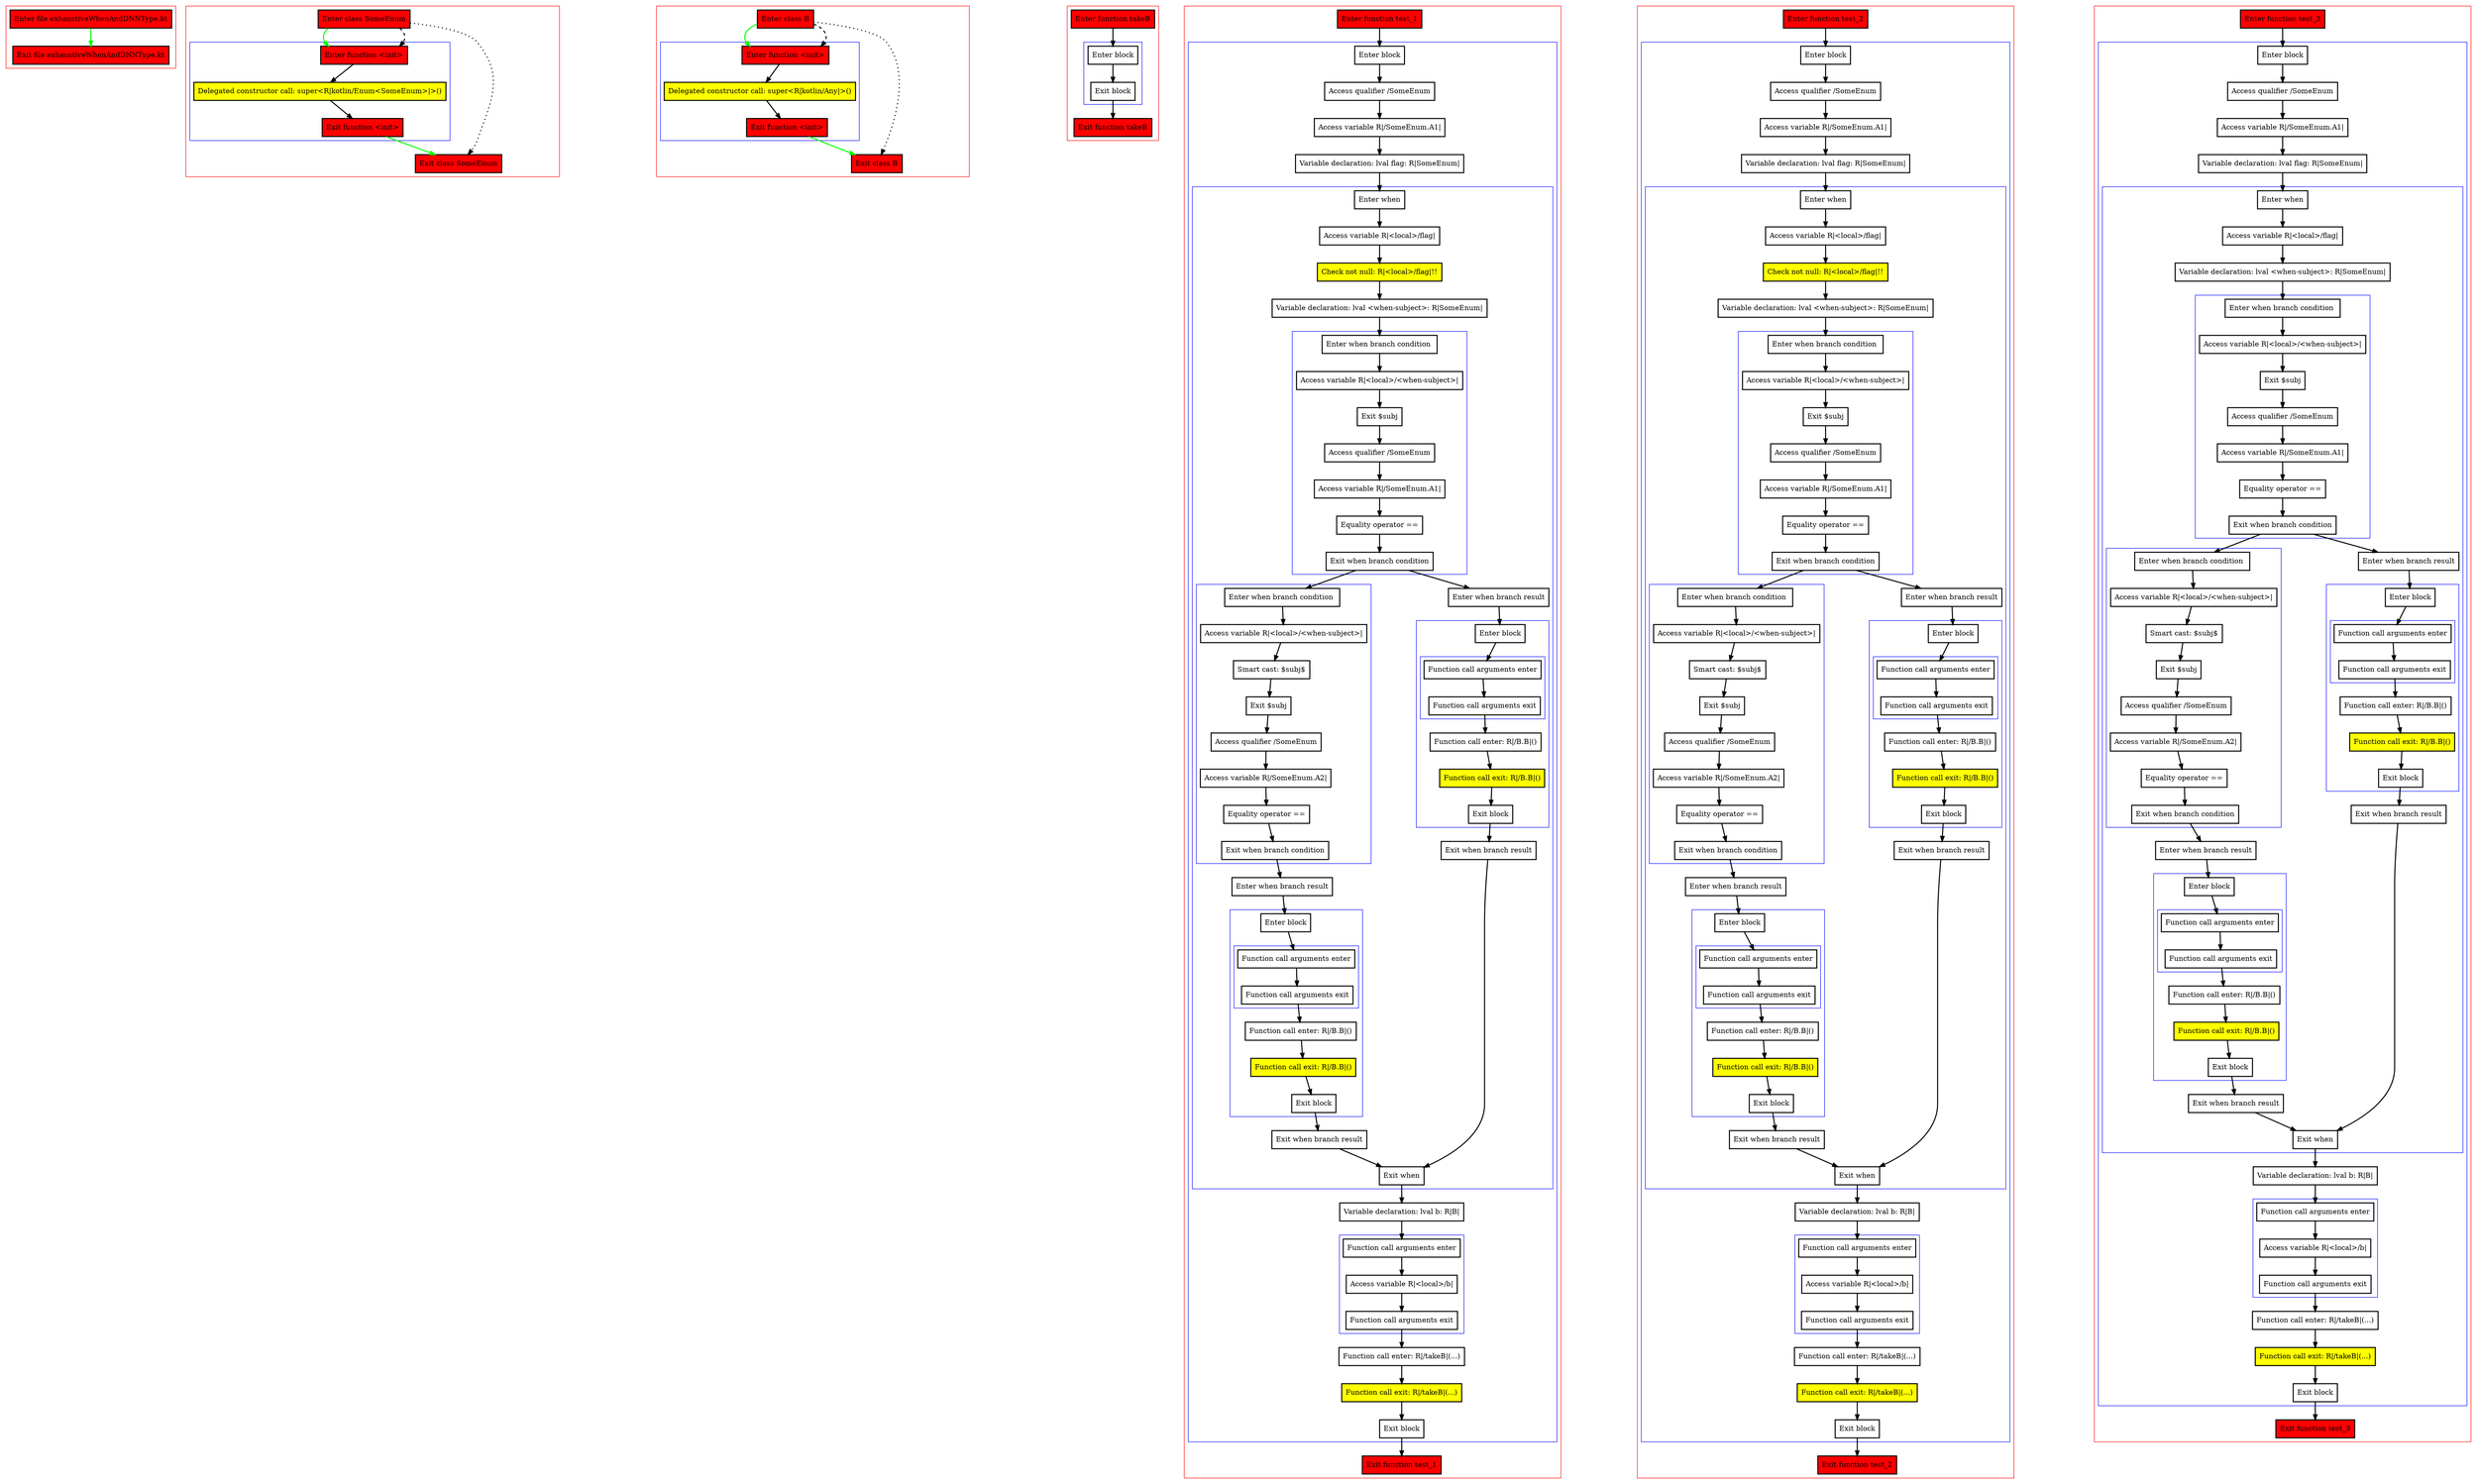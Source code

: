 digraph exhaustiveWhenAndDNNType_kt {
    graph [nodesep=3]
    node [shape=box penwidth=2]
    edge [penwidth=2]

    subgraph cluster_0 {
        color=red
        0 [label="Enter file exhaustiveWhenAndDNNType.kt" style="filled" fillcolor=red];
        1 [label="Exit file exhaustiveWhenAndDNNType.kt" style="filled" fillcolor=red];
    }
    0 -> {1} [color=green];

    subgraph cluster_1 {
        color=red
        2 [label="Enter class SomeEnum" style="filled" fillcolor=red];
        subgraph cluster_2 {
            color=blue
            3 [label="Enter function <init>" style="filled" fillcolor=red];
            4 [label="Delegated constructor call: super<R|kotlin/Enum<SomeEnum>|>()" style="filled" fillcolor=yellow];
            5 [label="Exit function <init>" style="filled" fillcolor=red];
        }
        6 [label="Exit class SomeEnum" style="filled" fillcolor=red];
    }
    2 -> {3} [color=green];
    2 -> {6} [style=dotted];
    2 -> {3} [style=dashed];
    3 -> {4};
    4 -> {5};
    5 -> {6} [color=green];

    subgraph cluster_3 {
        color=red
        7 [label="Enter class B" style="filled" fillcolor=red];
        subgraph cluster_4 {
            color=blue
            8 [label="Enter function <init>" style="filled" fillcolor=red];
            9 [label="Delegated constructor call: super<R|kotlin/Any|>()" style="filled" fillcolor=yellow];
            10 [label="Exit function <init>" style="filled" fillcolor=red];
        }
        11 [label="Exit class B" style="filled" fillcolor=red];
    }
    7 -> {8} [color=green];
    7 -> {11} [style=dotted];
    7 -> {8} [style=dashed];
    8 -> {9};
    9 -> {10};
    10 -> {11} [color=green];

    subgraph cluster_5 {
        color=red
        12 [label="Enter function takeB" style="filled" fillcolor=red];
        subgraph cluster_6 {
            color=blue
            13 [label="Enter block"];
            14 [label="Exit block"];
        }
        15 [label="Exit function takeB" style="filled" fillcolor=red];
    }
    12 -> {13};
    13 -> {14};
    14 -> {15};

    subgraph cluster_7 {
        color=red
        16 [label="Enter function test_1" style="filled" fillcolor=red];
        subgraph cluster_8 {
            color=blue
            17 [label="Enter block"];
            18 [label="Access qualifier /SomeEnum"];
            19 [label="Access variable R|/SomeEnum.A1|"];
            20 [label="Variable declaration: lval flag: R|SomeEnum|"];
            subgraph cluster_9 {
                color=blue
                21 [label="Enter when"];
                22 [label="Access variable R|<local>/flag|"];
                23 [label="Check not null: R|<local>/flag|!!" style="filled" fillcolor=yellow];
                24 [label="Variable declaration: lval <when-subject>: R|SomeEnum|"];
                subgraph cluster_10 {
                    color=blue
                    25 [label="Enter when branch condition "];
                    26 [label="Access variable R|<local>/<when-subject>|"];
                    27 [label="Exit $subj"];
                    28 [label="Access qualifier /SomeEnum"];
                    29 [label="Access variable R|/SomeEnum.A1|"];
                    30 [label="Equality operator =="];
                    31 [label="Exit when branch condition"];
                }
                subgraph cluster_11 {
                    color=blue
                    32 [label="Enter when branch condition "];
                    33 [label="Access variable R|<local>/<when-subject>|"];
                    34 [label="Smart cast: $subj$"];
                    35 [label="Exit $subj"];
                    36 [label="Access qualifier /SomeEnum"];
                    37 [label="Access variable R|/SomeEnum.A2|"];
                    38 [label="Equality operator =="];
                    39 [label="Exit when branch condition"];
                }
                40 [label="Enter when branch result"];
                subgraph cluster_12 {
                    color=blue
                    41 [label="Enter block"];
                    subgraph cluster_13 {
                        color=blue
                        42 [label="Function call arguments enter"];
                        43 [label="Function call arguments exit"];
                    }
                    44 [label="Function call enter: R|/B.B|()"];
                    45 [label="Function call exit: R|/B.B|()" style="filled" fillcolor=yellow];
                    46 [label="Exit block"];
                }
                47 [label="Exit when branch result"];
                48 [label="Enter when branch result"];
                subgraph cluster_14 {
                    color=blue
                    49 [label="Enter block"];
                    subgraph cluster_15 {
                        color=blue
                        50 [label="Function call arguments enter"];
                        51 [label="Function call arguments exit"];
                    }
                    52 [label="Function call enter: R|/B.B|()"];
                    53 [label="Function call exit: R|/B.B|()" style="filled" fillcolor=yellow];
                    54 [label="Exit block"];
                }
                55 [label="Exit when branch result"];
                56 [label="Exit when"];
            }
            57 [label="Variable declaration: lval b: R|B|"];
            subgraph cluster_16 {
                color=blue
                58 [label="Function call arguments enter"];
                59 [label="Access variable R|<local>/b|"];
                60 [label="Function call arguments exit"];
            }
            61 [label="Function call enter: R|/takeB|(...)"];
            62 [label="Function call exit: R|/takeB|(...)" style="filled" fillcolor=yellow];
            63 [label="Exit block"];
        }
        64 [label="Exit function test_1" style="filled" fillcolor=red];
    }
    16 -> {17};
    17 -> {18};
    18 -> {19};
    19 -> {20};
    20 -> {21};
    21 -> {22};
    22 -> {23};
    23 -> {24};
    24 -> {25};
    25 -> {26};
    26 -> {27};
    27 -> {28};
    28 -> {29};
    29 -> {30};
    30 -> {31};
    31 -> {32 48};
    32 -> {33};
    33 -> {34};
    34 -> {35};
    35 -> {36};
    36 -> {37};
    37 -> {38};
    38 -> {39};
    39 -> {40};
    40 -> {41};
    41 -> {42};
    42 -> {43};
    43 -> {44};
    44 -> {45};
    45 -> {46};
    46 -> {47};
    47 -> {56};
    48 -> {49};
    49 -> {50};
    50 -> {51};
    51 -> {52};
    52 -> {53};
    53 -> {54};
    54 -> {55};
    55 -> {56};
    56 -> {57};
    57 -> {58};
    58 -> {59};
    59 -> {60};
    60 -> {61};
    61 -> {62};
    62 -> {63};
    63 -> {64};

    subgraph cluster_17 {
        color=red
        65 [label="Enter function test_2" style="filled" fillcolor=red];
        subgraph cluster_18 {
            color=blue
            66 [label="Enter block"];
            67 [label="Access qualifier /SomeEnum"];
            68 [label="Access variable R|/SomeEnum.A1|"];
            69 [label="Variable declaration: lval flag: R|SomeEnum|"];
            subgraph cluster_19 {
                color=blue
                70 [label="Enter when"];
                71 [label="Access variable R|<local>/flag|"];
                72 [label="Check not null: R|<local>/flag|!!" style="filled" fillcolor=yellow];
                73 [label="Variable declaration: lval <when-subject>: R|SomeEnum|"];
                subgraph cluster_20 {
                    color=blue
                    74 [label="Enter when branch condition "];
                    75 [label="Access variable R|<local>/<when-subject>|"];
                    76 [label="Exit $subj"];
                    77 [label="Access qualifier /SomeEnum"];
                    78 [label="Access variable R|/SomeEnum.A1|"];
                    79 [label="Equality operator =="];
                    80 [label="Exit when branch condition"];
                }
                subgraph cluster_21 {
                    color=blue
                    81 [label="Enter when branch condition "];
                    82 [label="Access variable R|<local>/<when-subject>|"];
                    83 [label="Smart cast: $subj$"];
                    84 [label="Exit $subj"];
                    85 [label="Access qualifier /SomeEnum"];
                    86 [label="Access variable R|/SomeEnum.A2|"];
                    87 [label="Equality operator =="];
                    88 [label="Exit when branch condition"];
                }
                89 [label="Enter when branch result"];
                subgraph cluster_22 {
                    color=blue
                    90 [label="Enter block"];
                    subgraph cluster_23 {
                        color=blue
                        91 [label="Function call arguments enter"];
                        92 [label="Function call arguments exit"];
                    }
                    93 [label="Function call enter: R|/B.B|()"];
                    94 [label="Function call exit: R|/B.B|()" style="filled" fillcolor=yellow];
                    95 [label="Exit block"];
                }
                96 [label="Exit when branch result"];
                97 [label="Enter when branch result"];
                subgraph cluster_24 {
                    color=blue
                    98 [label="Enter block"];
                    subgraph cluster_25 {
                        color=blue
                        99 [label="Function call arguments enter"];
                        100 [label="Function call arguments exit"];
                    }
                    101 [label="Function call enter: R|/B.B|()"];
                    102 [label="Function call exit: R|/B.B|()" style="filled" fillcolor=yellow];
                    103 [label="Exit block"];
                }
                104 [label="Exit when branch result"];
                105 [label="Exit when"];
            }
            106 [label="Variable declaration: lval b: R|B|"];
            subgraph cluster_26 {
                color=blue
                107 [label="Function call arguments enter"];
                108 [label="Access variable R|<local>/b|"];
                109 [label="Function call arguments exit"];
            }
            110 [label="Function call enter: R|/takeB|(...)"];
            111 [label="Function call exit: R|/takeB|(...)" style="filled" fillcolor=yellow];
            112 [label="Exit block"];
        }
        113 [label="Exit function test_2" style="filled" fillcolor=red];
    }
    65 -> {66};
    66 -> {67};
    67 -> {68};
    68 -> {69};
    69 -> {70};
    70 -> {71};
    71 -> {72};
    72 -> {73};
    73 -> {74};
    74 -> {75};
    75 -> {76};
    76 -> {77};
    77 -> {78};
    78 -> {79};
    79 -> {80};
    80 -> {81 97};
    81 -> {82};
    82 -> {83};
    83 -> {84};
    84 -> {85};
    85 -> {86};
    86 -> {87};
    87 -> {88};
    88 -> {89};
    89 -> {90};
    90 -> {91};
    91 -> {92};
    92 -> {93};
    93 -> {94};
    94 -> {95};
    95 -> {96};
    96 -> {105};
    97 -> {98};
    98 -> {99};
    99 -> {100};
    100 -> {101};
    101 -> {102};
    102 -> {103};
    103 -> {104};
    104 -> {105};
    105 -> {106};
    106 -> {107};
    107 -> {108};
    108 -> {109};
    109 -> {110};
    110 -> {111};
    111 -> {112};
    112 -> {113};

    subgraph cluster_27 {
        color=red
        114 [label="Enter function test_3" style="filled" fillcolor=red];
        subgraph cluster_28 {
            color=blue
            115 [label="Enter block"];
            116 [label="Access qualifier /SomeEnum"];
            117 [label="Access variable R|/SomeEnum.A1|"];
            118 [label="Variable declaration: lval flag: R|SomeEnum|"];
            subgraph cluster_29 {
                color=blue
                119 [label="Enter when"];
                120 [label="Access variable R|<local>/flag|"];
                121 [label="Variable declaration: lval <when-subject>: R|SomeEnum|"];
                subgraph cluster_30 {
                    color=blue
                    122 [label="Enter when branch condition "];
                    123 [label="Access variable R|<local>/<when-subject>|"];
                    124 [label="Exit $subj"];
                    125 [label="Access qualifier /SomeEnum"];
                    126 [label="Access variable R|/SomeEnum.A1|"];
                    127 [label="Equality operator =="];
                    128 [label="Exit when branch condition"];
                }
                subgraph cluster_31 {
                    color=blue
                    129 [label="Enter when branch condition "];
                    130 [label="Access variable R|<local>/<when-subject>|"];
                    131 [label="Smart cast: $subj$"];
                    132 [label="Exit $subj"];
                    133 [label="Access qualifier /SomeEnum"];
                    134 [label="Access variable R|/SomeEnum.A2|"];
                    135 [label="Equality operator =="];
                    136 [label="Exit when branch condition"];
                }
                137 [label="Enter when branch result"];
                subgraph cluster_32 {
                    color=blue
                    138 [label="Enter block"];
                    subgraph cluster_33 {
                        color=blue
                        139 [label="Function call arguments enter"];
                        140 [label="Function call arguments exit"];
                    }
                    141 [label="Function call enter: R|/B.B|()"];
                    142 [label="Function call exit: R|/B.B|()" style="filled" fillcolor=yellow];
                    143 [label="Exit block"];
                }
                144 [label="Exit when branch result"];
                145 [label="Enter when branch result"];
                subgraph cluster_34 {
                    color=blue
                    146 [label="Enter block"];
                    subgraph cluster_35 {
                        color=blue
                        147 [label="Function call arguments enter"];
                        148 [label="Function call arguments exit"];
                    }
                    149 [label="Function call enter: R|/B.B|()"];
                    150 [label="Function call exit: R|/B.B|()" style="filled" fillcolor=yellow];
                    151 [label="Exit block"];
                }
                152 [label="Exit when branch result"];
                153 [label="Exit when"];
            }
            154 [label="Variable declaration: lval b: R|B|"];
            subgraph cluster_36 {
                color=blue
                155 [label="Function call arguments enter"];
                156 [label="Access variable R|<local>/b|"];
                157 [label="Function call arguments exit"];
            }
            158 [label="Function call enter: R|/takeB|(...)"];
            159 [label="Function call exit: R|/takeB|(...)" style="filled" fillcolor=yellow];
            160 [label="Exit block"];
        }
        161 [label="Exit function test_3" style="filled" fillcolor=red];
    }
    114 -> {115};
    115 -> {116};
    116 -> {117};
    117 -> {118};
    118 -> {119};
    119 -> {120};
    120 -> {121};
    121 -> {122};
    122 -> {123};
    123 -> {124};
    124 -> {125};
    125 -> {126};
    126 -> {127};
    127 -> {128};
    128 -> {129 145};
    129 -> {130};
    130 -> {131};
    131 -> {132};
    132 -> {133};
    133 -> {134};
    134 -> {135};
    135 -> {136};
    136 -> {137};
    137 -> {138};
    138 -> {139};
    139 -> {140};
    140 -> {141};
    141 -> {142};
    142 -> {143};
    143 -> {144};
    144 -> {153};
    145 -> {146};
    146 -> {147};
    147 -> {148};
    148 -> {149};
    149 -> {150};
    150 -> {151};
    151 -> {152};
    152 -> {153};
    153 -> {154};
    154 -> {155};
    155 -> {156};
    156 -> {157};
    157 -> {158};
    158 -> {159};
    159 -> {160};
    160 -> {161};

}
